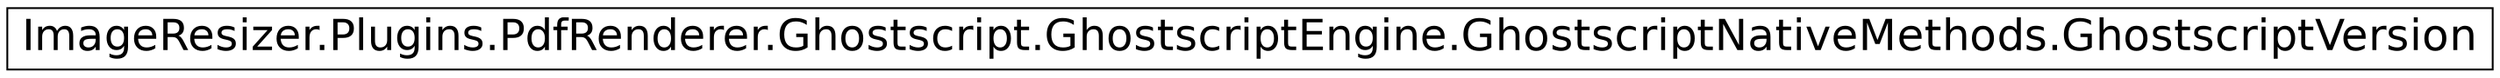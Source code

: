 digraph G
{
  edge [fontname="Helvetica",fontsize="24",labelfontname="Helvetica",labelfontsize="24"];
  node [fontname="Helvetica",fontsize="24",shape=record];
  rankdir="LR";
  Node1 [label="ImageResizer.Plugins.PdfRenderer.Ghostscript.GhostscriptEngine.GhostscriptNativeMethods.GhostscriptVersion",height=0.2,width=0.4,color="black", fillcolor="white", style="filled",URL="$struct_image_resizer_1_1_plugins_1_1_pdf_renderer_1_1_ghostscript_1_1_ghostscript_engine_1_1_ghoec714d530d5ff8923f1aea3b46b004ad.html"];
}
